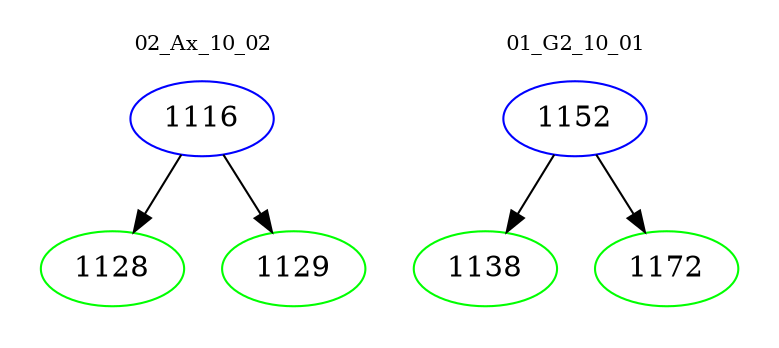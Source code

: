 digraph{
subgraph cluster_0 {
color = white
label = "02_Ax_10_02";
fontsize=10;
T0_1116 [label="1116", color="blue"]
T0_1116 -> T0_1128 [color="black"]
T0_1128 [label="1128", color="green"]
T0_1116 -> T0_1129 [color="black"]
T0_1129 [label="1129", color="green"]
}
subgraph cluster_1 {
color = white
label = "01_G2_10_01";
fontsize=10;
T1_1152 [label="1152", color="blue"]
T1_1152 -> T1_1138 [color="black"]
T1_1138 [label="1138", color="green"]
T1_1152 -> T1_1172 [color="black"]
T1_1172 [label="1172", color="green"]
}
}
